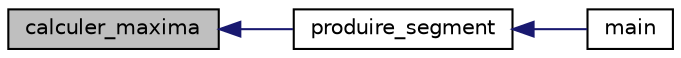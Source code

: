 digraph "calculer_maxima"
{
 // INTERACTIVE_SVG=YES
  edge [fontname="Helvetica",fontsize="10",labelfontname="Helvetica",labelfontsize="10"];
  node [fontname="Helvetica",fontsize="10",shape=record];
  rankdir="LR";
  Node14 [label="calculer_maxima",height=0.2,width=0.4,color="black", fillcolor="grey75", style="filled", fontcolor="black"];
  Node14 -> Node15 [dir="back",color="midnightblue",fontsize="10",style="solid",fontname="Helvetica"];
  Node15 [label="produire_segment",height=0.2,width=0.4,color="black", fillcolor="white", style="filled",URL="$lhx_2main_8cpp.html#abb1f1ad236423a832fd1efa1e9deeafa",tooltip="Pour un segment donné (sous-ensemble de bases de paye XML), redécoupe le segment en partie égales ou ..."];
  Node15 -> Node16 [dir="back",color="midnightblue",fontsize="10",style="solid",fontname="Helvetica"];
  Node16 [label="main",height=0.2,width=0.4,color="black", fillcolor="white", style="filled",URL="$lhx_2main_8cpp.html#a3c04138a5bfe5d72780bb7e82a18e627"];
}
